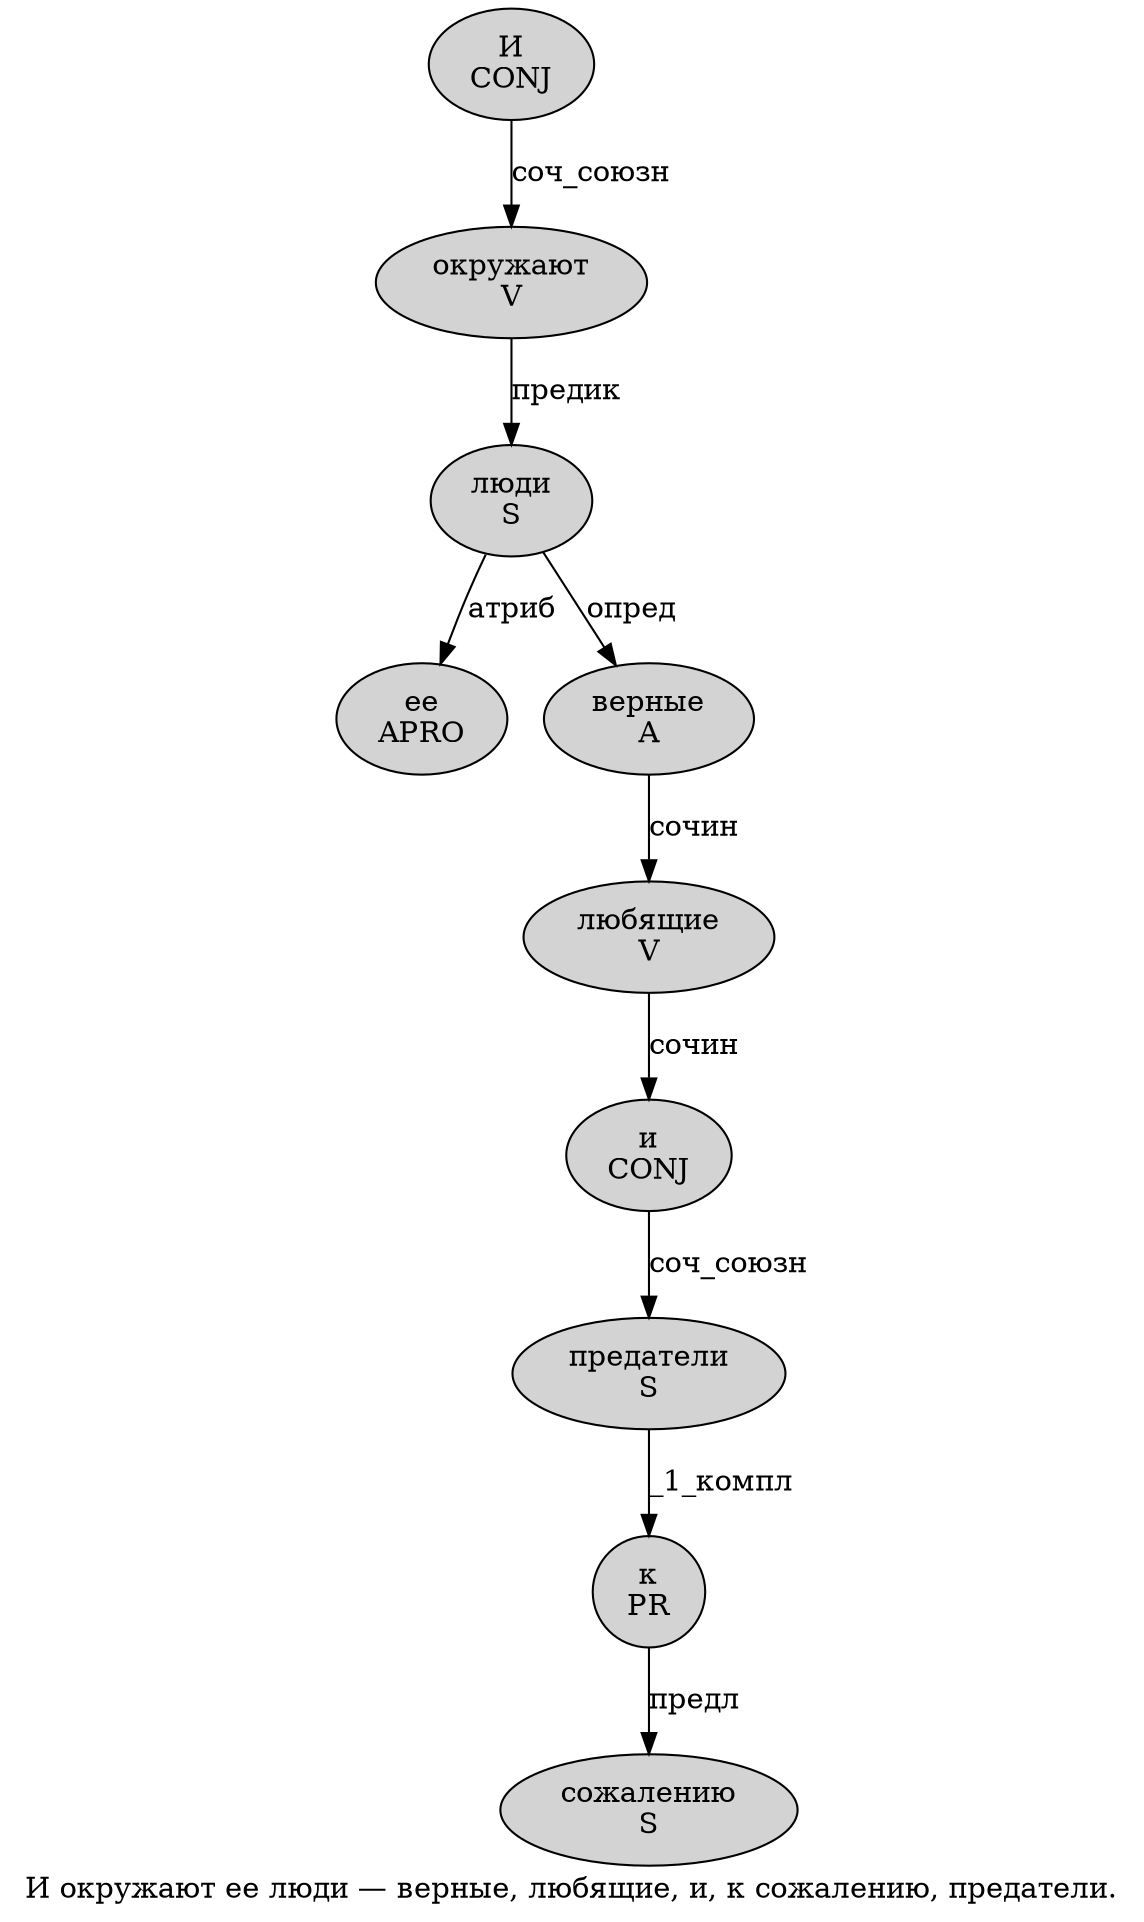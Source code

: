 digraph SENTENCE_1809 {
	graph [label="И окружают ее люди — верные, любящие, и, к сожалению, предатели."]
	node [style=filled]
		0 [label="И
CONJ" color="" fillcolor=lightgray penwidth=1 shape=ellipse]
		1 [label="окружают
V" color="" fillcolor=lightgray penwidth=1 shape=ellipse]
		2 [label="ее
APRO" color="" fillcolor=lightgray penwidth=1 shape=ellipse]
		3 [label="люди
S" color="" fillcolor=lightgray penwidth=1 shape=ellipse]
		5 [label="верные
A" color="" fillcolor=lightgray penwidth=1 shape=ellipse]
		7 [label="любящие
V" color="" fillcolor=lightgray penwidth=1 shape=ellipse]
		9 [label="и
CONJ" color="" fillcolor=lightgray penwidth=1 shape=ellipse]
		11 [label="к
PR" color="" fillcolor=lightgray penwidth=1 shape=ellipse]
		12 [label="сожалению
S" color="" fillcolor=lightgray penwidth=1 shape=ellipse]
		14 [label="предатели
S" color="" fillcolor=lightgray penwidth=1 shape=ellipse]
			1 -> 3 [label="предик"]
			9 -> 14 [label="соч_союзн"]
			3 -> 2 [label="атриб"]
			3 -> 5 [label="опред"]
			5 -> 7 [label="сочин"]
			14 -> 11 [label="_1_компл"]
			0 -> 1 [label="соч_союзн"]
			7 -> 9 [label="сочин"]
			11 -> 12 [label="предл"]
}